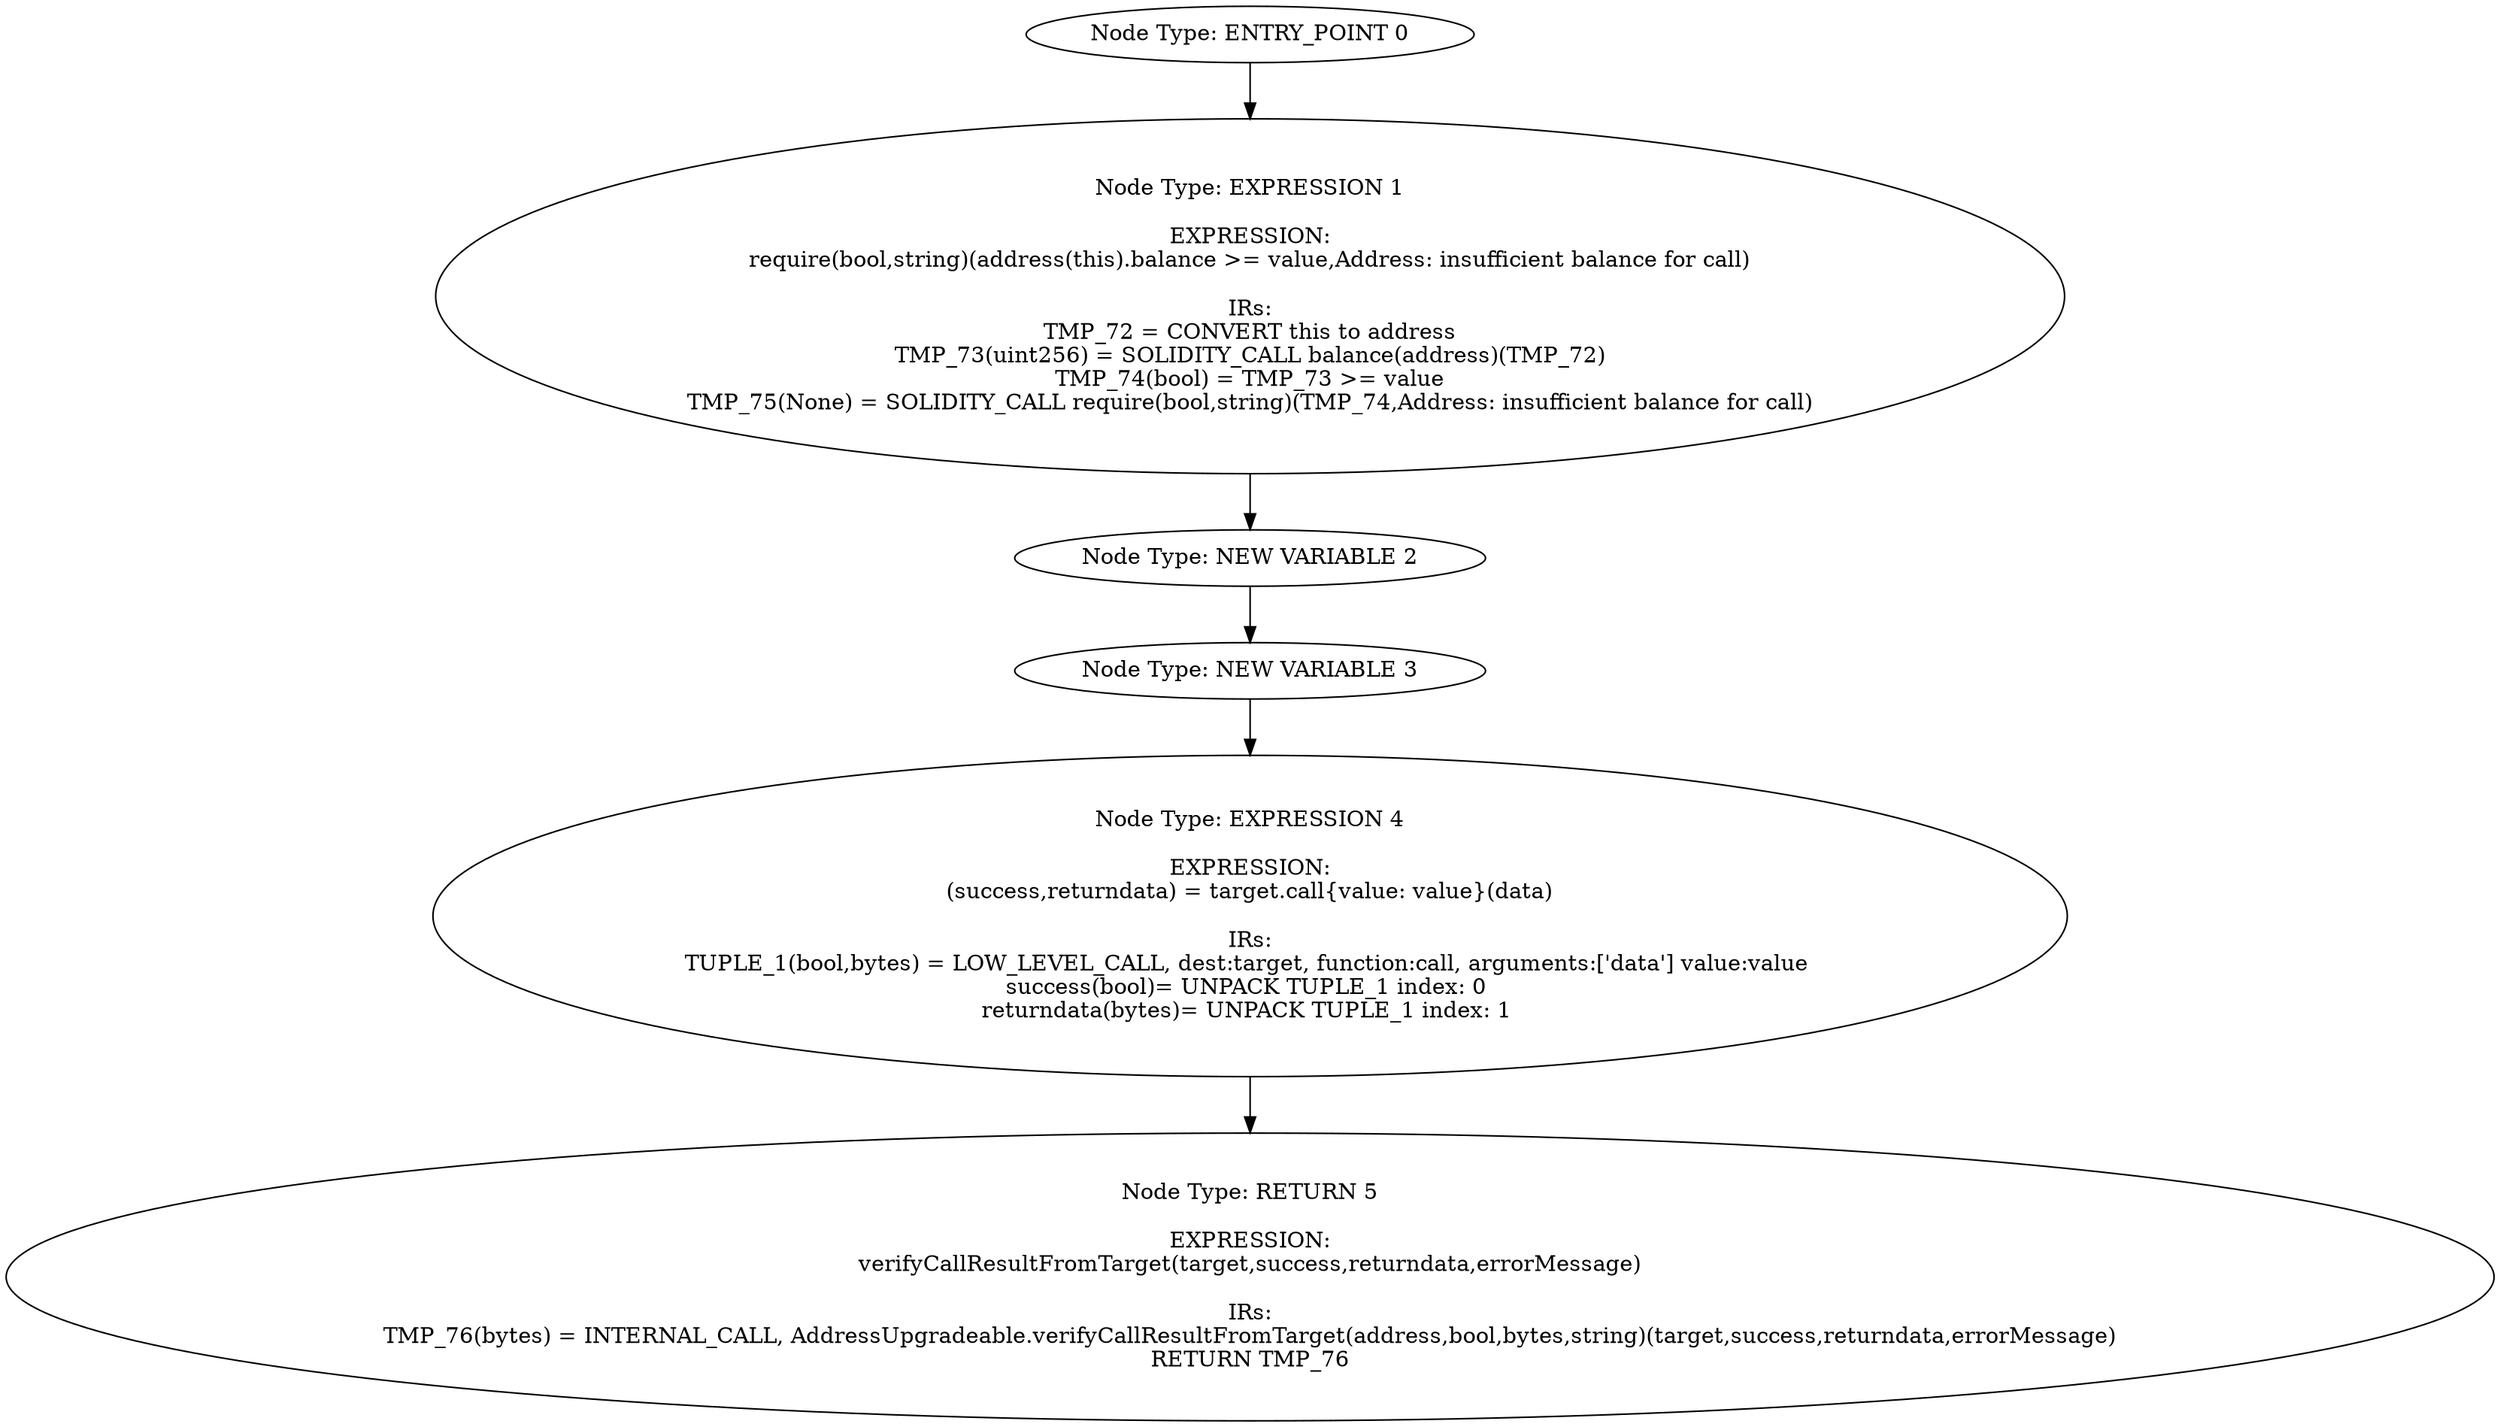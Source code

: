digraph{
0[label="Node Type: ENTRY_POINT 0
"];
0->1;
1[label="Node Type: EXPRESSION 1

EXPRESSION:
require(bool,string)(address(this).balance >= value,Address: insufficient balance for call)

IRs:
TMP_72 = CONVERT this to address
TMP_73(uint256) = SOLIDITY_CALL balance(address)(TMP_72)
TMP_74(bool) = TMP_73 >= value
TMP_75(None) = SOLIDITY_CALL require(bool,string)(TMP_74,Address: insufficient balance for call)"];
1->2;
2[label="Node Type: NEW VARIABLE 2
"];
2->3;
3[label="Node Type: NEW VARIABLE 3
"];
3->4;
4[label="Node Type: EXPRESSION 4

EXPRESSION:
(success,returndata) = target.call{value: value}(data)

IRs:
TUPLE_1(bool,bytes) = LOW_LEVEL_CALL, dest:target, function:call, arguments:['data'] value:value 
success(bool)= UNPACK TUPLE_1 index: 0 
returndata(bytes)= UNPACK TUPLE_1 index: 1 "];
4->5;
5[label="Node Type: RETURN 5

EXPRESSION:
verifyCallResultFromTarget(target,success,returndata,errorMessage)

IRs:
TMP_76(bytes) = INTERNAL_CALL, AddressUpgradeable.verifyCallResultFromTarget(address,bool,bytes,string)(target,success,returndata,errorMessage)
RETURN TMP_76"];
}
